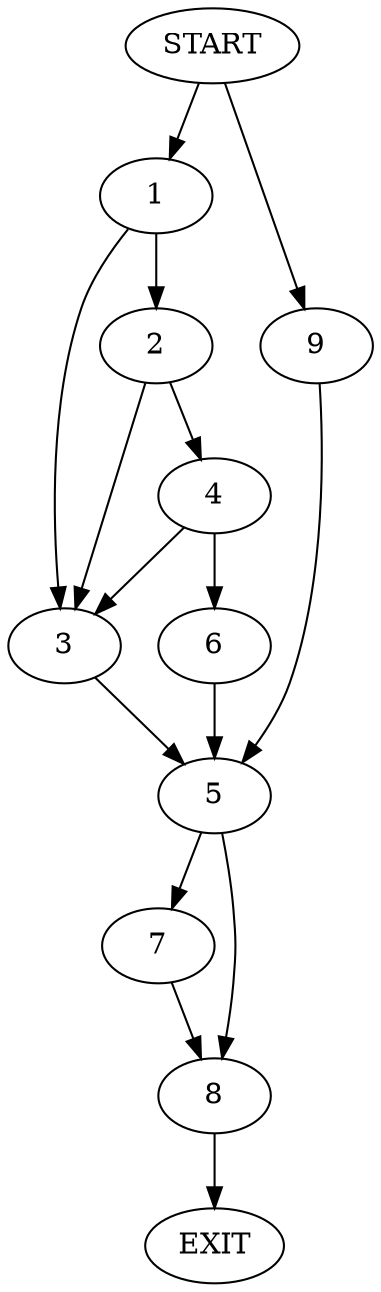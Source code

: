 digraph {
0 [label="START"]
10 [label="EXIT"]
0 -> 1
1 -> 2
1 -> 3
2 -> 4
2 -> 3
3 -> 5
4 -> 6
4 -> 3
6 -> 5
5 -> 7
5 -> 8
0 -> 9
9 -> 5
8 -> 10
7 -> 8
}
